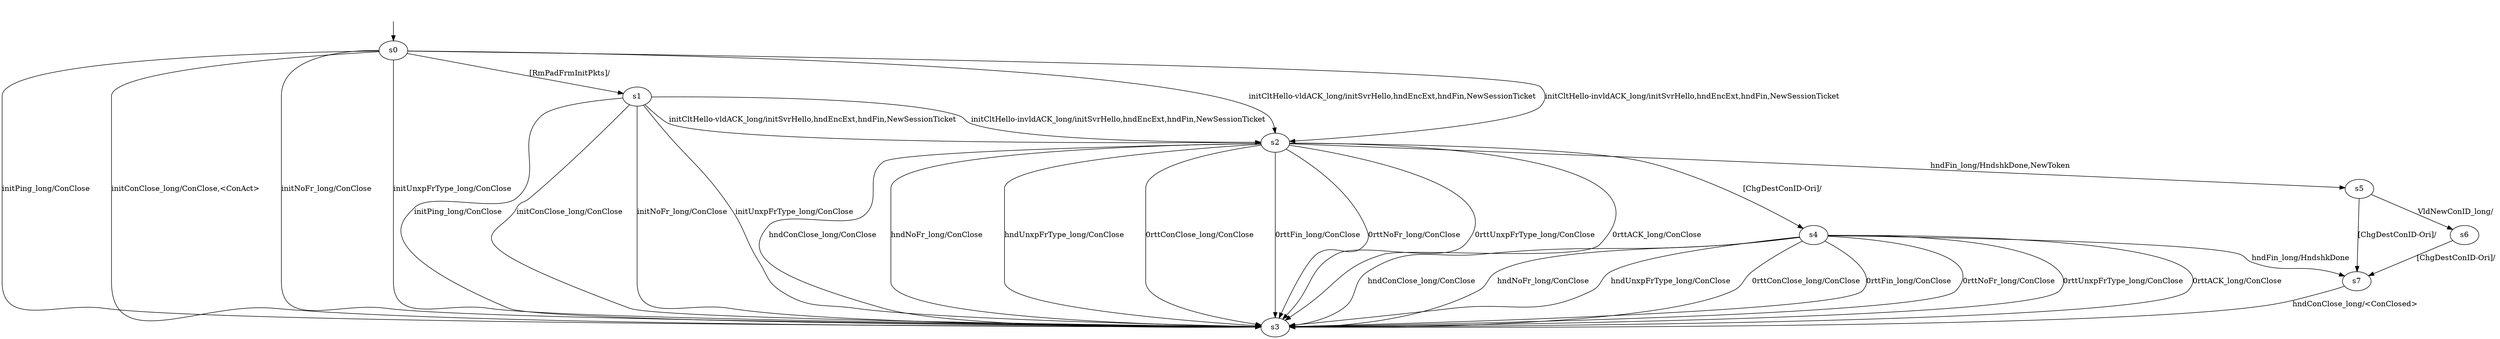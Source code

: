 digraph "../results/quantModels/quant-PSK-l-0/learnedModel" {
s0 [label=s0];
s1 [label=s1];
s2 [label=s2];
s3 [label=s3];
s4 [label=s4];
s5 [label=s5];
s6 [label=s6];
s7 [label=s7];
s0 -> s3  [label="initPing_long/ConClose "];
s0 -> s3  [label="initConClose_long/ConClose,<ConAct> "];
s0 -> s2  [label="initCltHello-vldACK_long/initSvrHello,hndEncExt,hndFin,NewSessionTicket "];
s0 -> s2  [label="initCltHello-invldACK_long/initSvrHello,hndEncExt,hndFin,NewSessionTicket "];
s0 -> s3  [label="initNoFr_long/ConClose "];
s0 -> s3  [label="initUnxpFrType_long/ConClose "];
s0 -> s1  [label="[RmPadFrmInitPkts]/ "];
s1 -> s3  [label="initPing_long/ConClose "];
s1 -> s3  [label="initConClose_long/ConClose "];
s1 -> s2  [label="initCltHello-vldACK_long/initSvrHello,hndEncExt,hndFin,NewSessionTicket "];
s1 -> s2  [label="initCltHello-invldACK_long/initSvrHello,hndEncExt,hndFin,NewSessionTicket "];
s1 -> s3  [label="initNoFr_long/ConClose "];
s1 -> s3  [label="initUnxpFrType_long/ConClose "];
s2 -> s5  [label="hndFin_long/HndshkDone,NewToken "];
s2 -> s3  [label="hndConClose_long/ConClose "];
s2 -> s3  [label="hndNoFr_long/ConClose "];
s2 -> s3  [label="hndUnxpFrType_long/ConClose "];
s2 -> s3  [label="0rttConClose_long/ConClose "];
s2 -> s3  [label="0rttFin_long/ConClose "];
s2 -> s3  [label="0rttNoFr_long/ConClose "];
s2 -> s3  [label="0rttUnxpFrType_long/ConClose "];
s2 -> s3  [label="0rttACK_long/ConClose "];
s2 -> s4  [label="[ChgDestConID-Ori]/ "];
s4 -> s7  [label="hndFin_long/HndshkDone "];
s4 -> s3  [label="hndConClose_long/ConClose "];
s4 -> s3  [label="hndNoFr_long/ConClose "];
s4 -> s3  [label="hndUnxpFrType_long/ConClose "];
s4 -> s3  [label="0rttConClose_long/ConClose "];
s4 -> s3  [label="0rttFin_long/ConClose "];
s4 -> s3  [label="0rttNoFr_long/ConClose "];
s4 -> s3  [label="0rttUnxpFrType_long/ConClose "];
s4 -> s3  [label="0rttACK_long/ConClose "];
s5 -> s6  [label="VldNewConID_long/ "];
s5 -> s7  [label="[ChgDestConID-Ori]/ "];
s6 -> s7  [label="[ChgDestConID-Ori]/ "];
s7 -> s3  [label="hndConClose_long/<ConClosed> "];
__start0 [label="", shape=none];
__start0 -> s0  [label=""];
}
